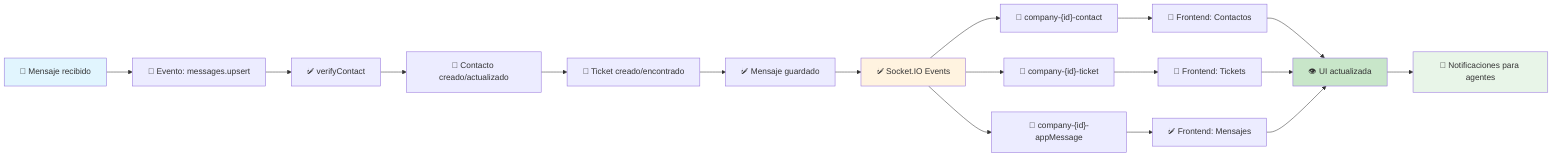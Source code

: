 flowchart LR
    A["📨 Mensaje recibido"] --> B["🔔 Evento: messages.upsert"]
    B --> C["✅ verifyContact"]
    C --> D["👤 Contacto creado/actualizado"]
    D --> E["🎫 Ticket creado/encontrado"]
    E --> F["✅ Mensaje guardado"]
    
    F --> G["✅ Socket.IO Events"]
    G --> H["🔔 company-{id}-contact"]
    G --> I["🔔 company-{id}-ticket"]
    G --> J["🔔 company-{id}-appMessage"]
    
    H --> K["📱 Frontend: Contactos"]
    I --> L["📱 Frontend: Tickets"]
    J --> M["✅ Frontend: Mensajes"]
    
    K --> N["👁️ UI actualizada"]
    L --> N
    M --> N
    
    N --> O["🔔 Notificaciones para agentes"]
    
    style A fill:#e1f5fe
    style G fill:#fff3e0
    style N fill:#c8e6c9
    style O fill:#e8f5e8